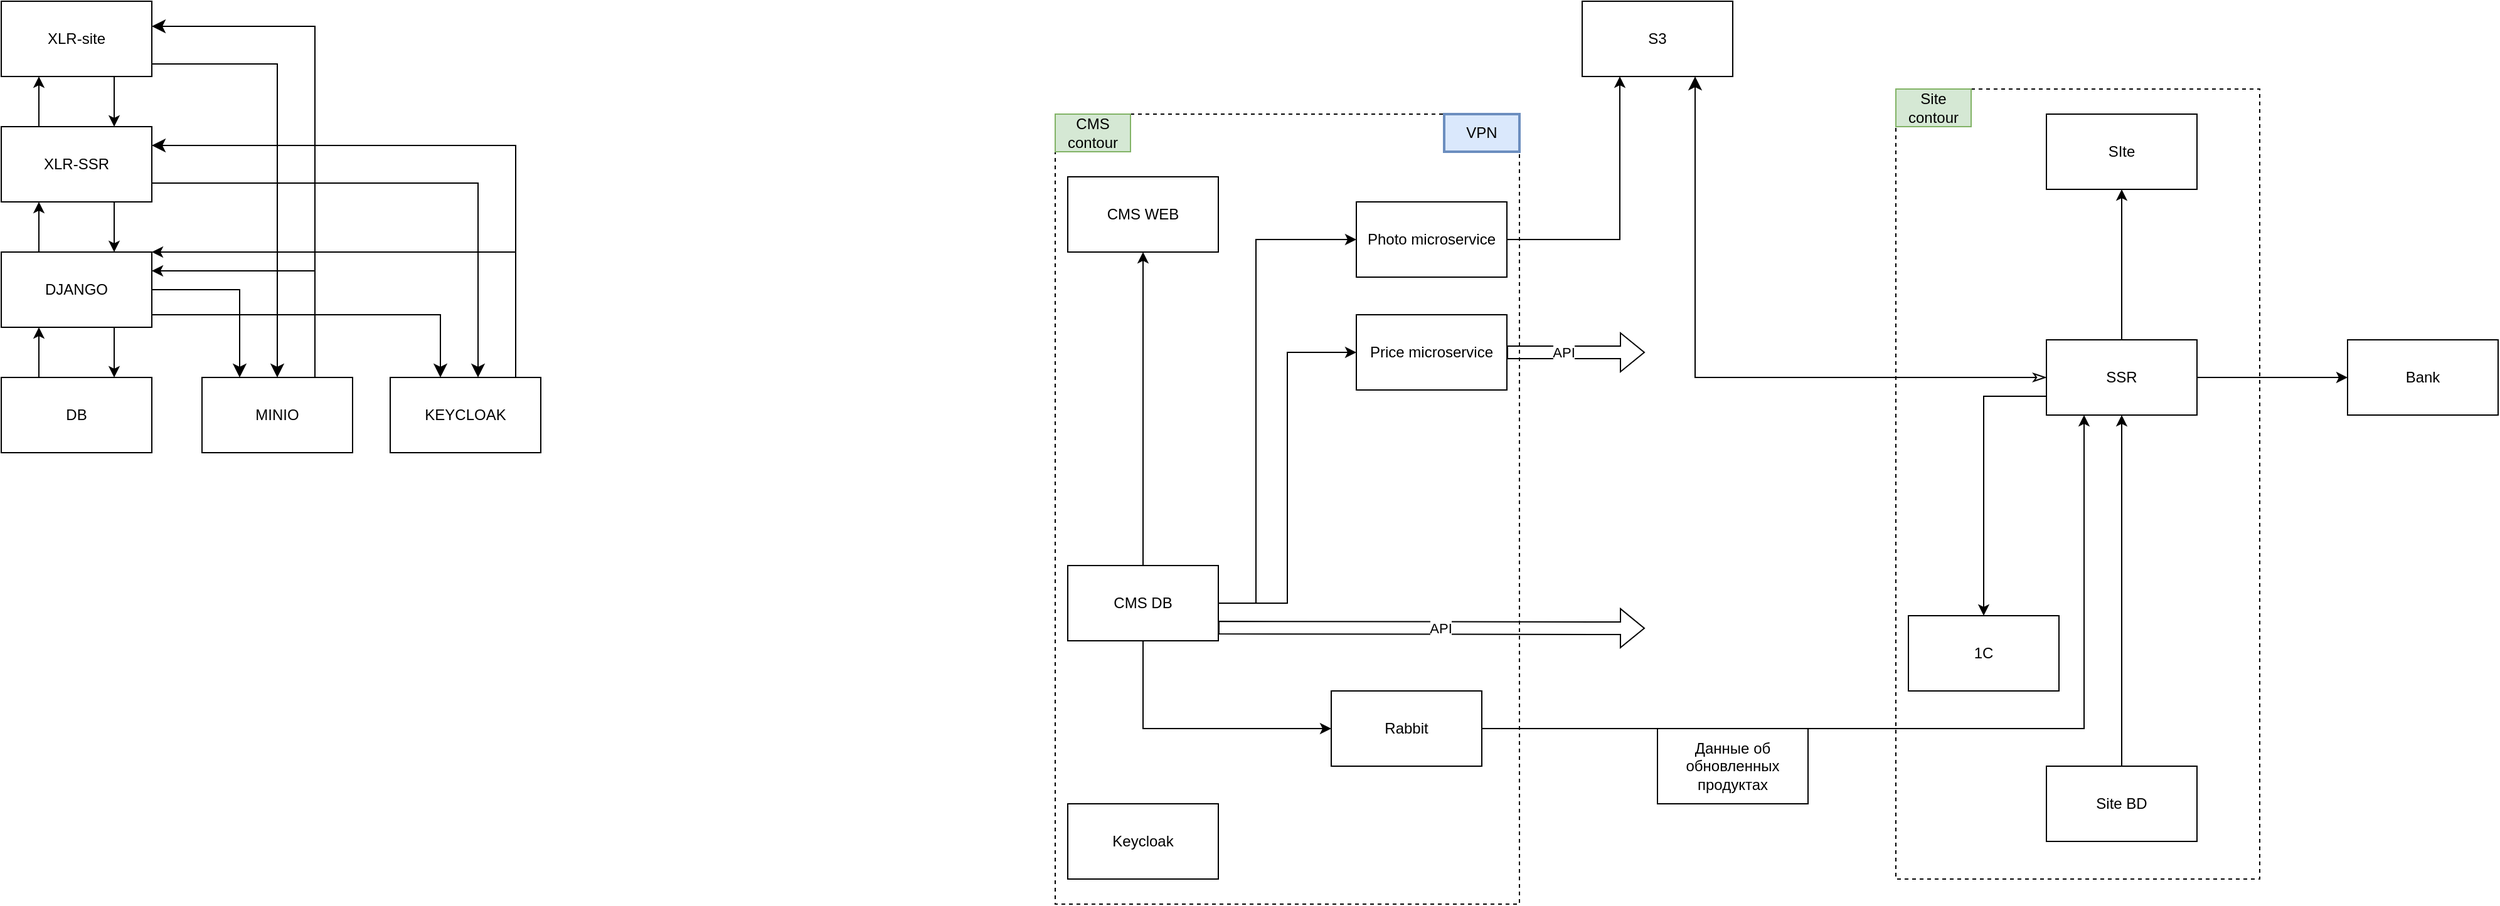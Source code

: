 <mxfile version="26.2.12">
  <diagram name="Page-1" id="HWctkDtoEcYup4UN3Rj1">
    <mxGraphModel dx="2278" dy="777" grid="1" gridSize="10" guides="1" tooltips="1" connect="1" arrows="1" fold="1" page="1" pageScale="1" pageWidth="850" pageHeight="1100" math="0" shadow="0">
      <root>
        <mxCell id="0" />
        <mxCell id="1" parent="0" />
        <mxCell id="YSWfjfeNU1-b-nc0KMfG-63" value="" style="rounded=0;whiteSpace=wrap;html=1;dashed=1;" vertex="1" parent="1">
          <mxGeometry x="690" y="90" width="290" height="630" as="geometry" />
        </mxCell>
        <mxCell id="YSWfjfeNU1-b-nc0KMfG-29" value="" style="rounded=0;whiteSpace=wrap;html=1;dashed=1;" vertex="1" parent="1">
          <mxGeometry x="20" y="110" width="370" height="630" as="geometry" />
        </mxCell>
        <mxCell id="YSWfjfeNU1-b-nc0KMfG-1" value="XLR-site" style="rounded=0;whiteSpace=wrap;html=1;" vertex="1" parent="1">
          <mxGeometry x="-820" y="20" width="120" height="60" as="geometry" />
        </mxCell>
        <mxCell id="YSWfjfeNU1-b-nc0KMfG-2" value="XLR-SSR" style="rounded=0;whiteSpace=wrap;html=1;" vertex="1" parent="1">
          <mxGeometry x="-820" y="120" width="120" height="60" as="geometry" />
        </mxCell>
        <mxCell id="YSWfjfeNU1-b-nc0KMfG-3" value="DJANGO" style="rounded=0;whiteSpace=wrap;html=1;" vertex="1" parent="1">
          <mxGeometry x="-820" y="220" width="120" height="60" as="geometry" />
        </mxCell>
        <mxCell id="YSWfjfeNU1-b-nc0KMfG-4" value="DB" style="rounded=0;whiteSpace=wrap;html=1;" vertex="1" parent="1">
          <mxGeometry x="-820" y="320" width="120" height="60" as="geometry" />
        </mxCell>
        <mxCell id="YSWfjfeNU1-b-nc0KMfG-5" value="MINIO" style="rounded=0;whiteSpace=wrap;html=1;" vertex="1" parent="1">
          <mxGeometry x="-660" y="320" width="120" height="60" as="geometry" />
        </mxCell>
        <mxCell id="YSWfjfeNU1-b-nc0KMfG-6" value="KEYCLOAK" style="rounded=0;whiteSpace=wrap;html=1;" vertex="1" parent="1">
          <mxGeometry x="-510" y="320" width="120" height="60" as="geometry" />
        </mxCell>
        <mxCell id="YSWfjfeNU1-b-nc0KMfG-7" value="" style="endArrow=classic;html=1;rounded=0;entryX=0.25;entryY=1;entryDx=0;entryDy=0;exitX=0.25;exitY=0;exitDx=0;exitDy=0;" edge="1" parent="1" source="YSWfjfeNU1-b-nc0KMfG-2" target="YSWfjfeNU1-b-nc0KMfG-1">
          <mxGeometry width="50" height="50" relative="1" as="geometry">
            <mxPoint x="-520" y="260" as="sourcePoint" />
            <mxPoint x="-470" y="210" as="targetPoint" />
          </mxGeometry>
        </mxCell>
        <mxCell id="YSWfjfeNU1-b-nc0KMfG-8" value="" style="endArrow=classic;html=1;rounded=0;entryX=0.75;entryY=0;entryDx=0;entryDy=0;exitX=0.75;exitY=1;exitDx=0;exitDy=0;" edge="1" parent="1" source="YSWfjfeNU1-b-nc0KMfG-1" target="YSWfjfeNU1-b-nc0KMfG-2">
          <mxGeometry width="50" height="50" relative="1" as="geometry">
            <mxPoint x="-780" y="130" as="sourcePoint" />
            <mxPoint x="-780" y="90" as="targetPoint" />
          </mxGeometry>
        </mxCell>
        <mxCell id="YSWfjfeNU1-b-nc0KMfG-10" value="" style="endArrow=classic;html=1;rounded=0;entryX=0.25;entryY=1;entryDx=0;entryDy=0;exitX=0.25;exitY=0;exitDx=0;exitDy=0;" edge="1" parent="1" source="YSWfjfeNU1-b-nc0KMfG-3" target="YSWfjfeNU1-b-nc0KMfG-2">
          <mxGeometry width="50" height="50" relative="1" as="geometry">
            <mxPoint x="-780" y="130" as="sourcePoint" />
            <mxPoint x="-780" y="90" as="targetPoint" />
          </mxGeometry>
        </mxCell>
        <mxCell id="YSWfjfeNU1-b-nc0KMfG-11" value="" style="endArrow=classic;html=1;rounded=0;entryX=0.75;entryY=0;entryDx=0;entryDy=0;exitX=0.75;exitY=1;exitDx=0;exitDy=0;" edge="1" parent="1">
          <mxGeometry width="50" height="50" relative="1" as="geometry">
            <mxPoint x="-730" y="180" as="sourcePoint" />
            <mxPoint x="-730" y="220" as="targetPoint" />
          </mxGeometry>
        </mxCell>
        <mxCell id="YSWfjfeNU1-b-nc0KMfG-13" value="" style="endArrow=classic;html=1;rounded=0;entryX=0.75;entryY=0;entryDx=0;entryDy=0;exitX=0.75;exitY=1;exitDx=0;exitDy=0;" edge="1" parent="1">
          <mxGeometry width="50" height="50" relative="1" as="geometry">
            <mxPoint x="-730" y="280" as="sourcePoint" />
            <mxPoint x="-730" y="320" as="targetPoint" />
          </mxGeometry>
        </mxCell>
        <mxCell id="YSWfjfeNU1-b-nc0KMfG-16" value="" style="endArrow=classic;html=1;rounded=0;entryX=0.25;entryY=1;entryDx=0;entryDy=0;exitX=0.25;exitY=0;exitDx=0;exitDy=0;" edge="1" parent="1" source="YSWfjfeNU1-b-nc0KMfG-4" target="YSWfjfeNU1-b-nc0KMfG-3">
          <mxGeometry width="50" height="50" relative="1" as="geometry">
            <mxPoint x="-780" y="230" as="sourcePoint" />
            <mxPoint x="-780" y="190" as="targetPoint" />
          </mxGeometry>
        </mxCell>
        <mxCell id="YSWfjfeNU1-b-nc0KMfG-18" value="" style="edgeStyle=elbowEdgeStyle;elbow=vertical;endArrow=classic;html=1;curved=0;rounded=0;endSize=8;startSize=8;entryX=0.5;entryY=0;entryDx=0;entryDy=0;" edge="1" parent="1" target="YSWfjfeNU1-b-nc0KMfG-5">
          <mxGeometry width="50" height="50" relative="1" as="geometry">
            <mxPoint x="-700" y="70" as="sourcePoint" />
            <mxPoint x="-570" y="320" as="targetPoint" />
            <Array as="points">
              <mxPoint x="-600" y="70" />
            </Array>
          </mxGeometry>
        </mxCell>
        <mxCell id="YSWfjfeNU1-b-nc0KMfG-19" value="" style="edgeStyle=elbowEdgeStyle;elbow=vertical;endArrow=classic;html=1;curved=0;rounded=0;endSize=8;startSize=8;exitX=1;exitY=0.25;exitDx=0;exitDy=0;entryX=0.25;entryY=0;entryDx=0;entryDy=0;" edge="1" parent="1" target="YSWfjfeNU1-b-nc0KMfG-5">
          <mxGeometry width="50" height="50" relative="1" as="geometry">
            <mxPoint x="-700" y="250" as="sourcePoint" />
            <mxPoint x="-570" y="435" as="targetPoint" />
            <Array as="points">
              <mxPoint x="-520" y="250" />
            </Array>
          </mxGeometry>
        </mxCell>
        <mxCell id="YSWfjfeNU1-b-nc0KMfG-20" value="" style="edgeStyle=elbowEdgeStyle;elbow=vertical;endArrow=classic;html=1;curved=0;rounded=0;endSize=8;startSize=8;exitX=0.75;exitY=0;exitDx=0;exitDy=0;" edge="1" parent="1" source="YSWfjfeNU1-b-nc0KMfG-5">
          <mxGeometry width="50" height="50" relative="1" as="geometry">
            <mxPoint x="-520" y="260" as="sourcePoint" />
            <mxPoint x="-700" y="40" as="targetPoint" />
            <Array as="points">
              <mxPoint x="-620" y="40" />
            </Array>
          </mxGeometry>
        </mxCell>
        <mxCell id="YSWfjfeNU1-b-nc0KMfG-22" value="" style="endArrow=classic;html=1;rounded=0;entryX=1;entryY=0.25;entryDx=0;entryDy=0;" edge="1" parent="1" target="YSWfjfeNU1-b-nc0KMfG-3">
          <mxGeometry width="50" height="50" relative="1" as="geometry">
            <mxPoint x="-570" y="235" as="sourcePoint" />
            <mxPoint x="-470" y="210" as="targetPoint" />
          </mxGeometry>
        </mxCell>
        <mxCell id="YSWfjfeNU1-b-nc0KMfG-23" value="" style="edgeStyle=elbowEdgeStyle;elbow=vertical;endArrow=classic;html=1;curved=0;rounded=0;endSize=8;startSize=8;entryX=0.5;entryY=0;entryDx=0;entryDy=0;exitX=1;exitY=0.75;exitDx=0;exitDy=0;" edge="1" parent="1" source="YSWfjfeNU1-b-nc0KMfG-2">
          <mxGeometry width="50" height="50" relative="1" as="geometry">
            <mxPoint x="-540" y="70" as="sourcePoint" />
            <mxPoint x="-440" y="320" as="targetPoint" />
            <Array as="points">
              <mxPoint x="-570" y="165" />
            </Array>
          </mxGeometry>
        </mxCell>
        <mxCell id="YSWfjfeNU1-b-nc0KMfG-24" value="" style="edgeStyle=elbowEdgeStyle;elbow=vertical;endArrow=classic;html=1;curved=0;rounded=0;endSize=8;startSize=8;entryX=0.25;entryY=0;entryDx=0;entryDy=0;exitX=1;exitY=0.75;exitDx=0;exitDy=0;" edge="1" parent="1" source="YSWfjfeNU1-b-nc0KMfG-3">
          <mxGeometry width="50" height="50" relative="1" as="geometry">
            <mxPoint x="-540" y="270" as="sourcePoint" />
            <mxPoint x="-470" y="320" as="targetPoint" />
            <Array as="points">
              <mxPoint x="-470" y="270" />
            </Array>
          </mxGeometry>
        </mxCell>
        <mxCell id="YSWfjfeNU1-b-nc0KMfG-25" value="" style="edgeStyle=elbowEdgeStyle;elbow=vertical;endArrow=classic;html=1;curved=0;rounded=0;endSize=8;startSize=8;exitX=0.75;exitY=0;exitDx=0;exitDy=0;entryX=1;entryY=0.25;entryDx=0;entryDy=0;" edge="1" parent="1" target="YSWfjfeNU1-b-nc0KMfG-2">
          <mxGeometry width="50" height="50" relative="1" as="geometry">
            <mxPoint x="-410" y="320" as="sourcePoint" />
            <mxPoint x="-540" y="40" as="targetPoint" />
            <Array as="points">
              <mxPoint x="-550" y="135" />
            </Array>
          </mxGeometry>
        </mxCell>
        <mxCell id="YSWfjfeNU1-b-nc0KMfG-26" value="" style="endArrow=classic;html=1;rounded=0;entryX=1;entryY=0;entryDx=0;entryDy=0;" edge="1" parent="1" target="YSWfjfeNU1-b-nc0KMfG-3">
          <mxGeometry width="50" height="50" relative="1" as="geometry">
            <mxPoint x="-410" y="220" as="sourcePoint" />
            <mxPoint x="-540" y="235" as="targetPoint" />
          </mxGeometry>
        </mxCell>
        <mxCell id="YSWfjfeNU1-b-nc0KMfG-34" style="edgeStyle=orthogonalEdgeStyle;rounded=0;orthogonalLoop=1;jettySize=auto;html=1;entryX=0;entryY=0.5;entryDx=0;entryDy=0;" edge="1" parent="1" source="YSWfjfeNU1-b-nc0KMfG-27" target="YSWfjfeNU1-b-nc0KMfG-33">
          <mxGeometry relative="1" as="geometry" />
        </mxCell>
        <mxCell id="YSWfjfeNU1-b-nc0KMfG-36" style="edgeStyle=orthogonalEdgeStyle;rounded=0;orthogonalLoop=1;jettySize=auto;html=1;entryX=0.5;entryY=1;entryDx=0;entryDy=0;" edge="1" parent="1" source="YSWfjfeNU1-b-nc0KMfG-27" target="YSWfjfeNU1-b-nc0KMfG-30">
          <mxGeometry relative="1" as="geometry" />
        </mxCell>
        <mxCell id="YSWfjfeNU1-b-nc0KMfG-37" style="edgeStyle=orthogonalEdgeStyle;rounded=0;orthogonalLoop=1;jettySize=auto;html=1;entryX=0;entryY=0.5;entryDx=0;entryDy=0;" edge="1" parent="1" source="YSWfjfeNU1-b-nc0KMfG-27" target="YSWfjfeNU1-b-nc0KMfG-31">
          <mxGeometry relative="1" as="geometry">
            <Array as="points">
              <mxPoint x="180" y="500" />
              <mxPoint x="180" y="210" />
            </Array>
          </mxGeometry>
        </mxCell>
        <mxCell id="YSWfjfeNU1-b-nc0KMfG-60" style="edgeStyle=orthogonalEdgeStyle;rounded=0;orthogonalLoop=1;jettySize=auto;html=1;entryX=0;entryY=0.5;entryDx=0;entryDy=0;" edge="1" parent="1" source="YSWfjfeNU1-b-nc0KMfG-27" target="YSWfjfeNU1-b-nc0KMfG-59">
          <mxGeometry relative="1" as="geometry">
            <Array as="points">
              <mxPoint x="90" y="600" />
            </Array>
          </mxGeometry>
        </mxCell>
        <mxCell id="YSWfjfeNU1-b-nc0KMfG-27" value="CMS DB" style="rounded=0;whiteSpace=wrap;html=1;" vertex="1" parent="1">
          <mxGeometry x="30" y="470" width="120" height="60" as="geometry" />
        </mxCell>
        <mxCell id="YSWfjfeNU1-b-nc0KMfG-45" value="" style="edgeStyle=orthogonalEdgeStyle;rounded=0;orthogonalLoop=1;jettySize=auto;html=1;" edge="1" parent="1" source="YSWfjfeNU1-b-nc0KMfG-28" target="YSWfjfeNU1-b-nc0KMfG-44">
          <mxGeometry relative="1" as="geometry">
            <Array as="points">
              <mxPoint x="870" y="690" />
            </Array>
          </mxGeometry>
        </mxCell>
        <mxCell id="YSWfjfeNU1-b-nc0KMfG-28" value="Site BD" style="rounded=0;whiteSpace=wrap;html=1;" vertex="1" parent="1">
          <mxGeometry x="810" y="630" width="120" height="60" as="geometry" />
        </mxCell>
        <mxCell id="YSWfjfeNU1-b-nc0KMfG-30" value="CMS WEB" style="rounded=0;whiteSpace=wrap;html=1;" vertex="1" parent="1">
          <mxGeometry x="30" y="160" width="120" height="60" as="geometry" />
        </mxCell>
        <mxCell id="YSWfjfeNU1-b-nc0KMfG-38" style="edgeStyle=orthogonalEdgeStyle;rounded=0;orthogonalLoop=1;jettySize=auto;html=1;entryX=0.25;entryY=1;entryDx=0;entryDy=0;" edge="1" parent="1" source="YSWfjfeNU1-b-nc0KMfG-31" target="YSWfjfeNU1-b-nc0KMfG-32">
          <mxGeometry relative="1" as="geometry" />
        </mxCell>
        <mxCell id="YSWfjfeNU1-b-nc0KMfG-31" value="Photo microservice" style="rounded=0;whiteSpace=wrap;html=1;" vertex="1" parent="1">
          <mxGeometry x="260" y="180" width="120" height="60" as="geometry" />
        </mxCell>
        <mxCell id="YSWfjfeNU1-b-nc0KMfG-32" value="S3" style="rounded=0;whiteSpace=wrap;html=1;" vertex="1" parent="1">
          <mxGeometry x="440" y="20" width="120" height="60" as="geometry" />
        </mxCell>
        <mxCell id="YSWfjfeNU1-b-nc0KMfG-33" value="Price microservice" style="rounded=0;whiteSpace=wrap;html=1;" vertex="1" parent="1">
          <mxGeometry x="260" y="270" width="120" height="60" as="geometry" />
        </mxCell>
        <mxCell id="YSWfjfeNU1-b-nc0KMfG-39" value="CMS contour" style="text;html=1;align=center;verticalAlign=middle;whiteSpace=wrap;rounded=0;fillColor=#d5e8d4;strokeColor=#82b366;" vertex="1" parent="1">
          <mxGeometry x="20" y="110" width="60" height="30" as="geometry" />
        </mxCell>
        <mxCell id="YSWfjfeNU1-b-nc0KMfG-40" value="VPN" style="text;html=1;align=center;verticalAlign=middle;whiteSpace=wrap;rounded=0;strokeWidth=2;fillColor=#dae8fc;strokeColor=#6c8ebf;" vertex="1" parent="1">
          <mxGeometry x="330" y="110" width="60" height="30" as="geometry" />
        </mxCell>
        <mxCell id="YSWfjfeNU1-b-nc0KMfG-43" value="" style="edgeStyle=elbowEdgeStyle;elbow=vertical;endArrow=classic;html=1;curved=0;rounded=0;endSize=8;startSize=8;startArrow=classicThin;startFill=0;entryX=0.75;entryY=1;entryDx=0;entryDy=0;" edge="1" parent="1" target="YSWfjfeNU1-b-nc0KMfG-32">
          <mxGeometry width="50" height="50" relative="1" as="geometry">
            <mxPoint x="810" y="320" as="sourcePoint" />
            <mxPoint x="530" y="100" as="targetPoint" />
            <Array as="points">
              <mxPoint x="670" y="320" />
            </Array>
          </mxGeometry>
        </mxCell>
        <mxCell id="YSWfjfeNU1-b-nc0KMfG-47" style="edgeStyle=orthogonalEdgeStyle;rounded=0;orthogonalLoop=1;jettySize=auto;html=1;entryX=0.5;entryY=1;entryDx=0;entryDy=0;" edge="1" parent="1" source="YSWfjfeNU1-b-nc0KMfG-44" target="YSWfjfeNU1-b-nc0KMfG-46">
          <mxGeometry relative="1" as="geometry" />
        </mxCell>
        <mxCell id="YSWfjfeNU1-b-nc0KMfG-50" style="edgeStyle=orthogonalEdgeStyle;rounded=0;orthogonalLoop=1;jettySize=auto;html=1;exitX=0;exitY=0.75;exitDx=0;exitDy=0;" edge="1" parent="1" source="YSWfjfeNU1-b-nc0KMfG-44" target="YSWfjfeNU1-b-nc0KMfG-48">
          <mxGeometry relative="1" as="geometry">
            <Array as="points">
              <mxPoint x="760" y="335" />
            </Array>
          </mxGeometry>
        </mxCell>
        <mxCell id="YSWfjfeNU1-b-nc0KMfG-66" style="edgeStyle=orthogonalEdgeStyle;rounded=0;orthogonalLoop=1;jettySize=auto;html=1;entryX=0;entryY=0.5;entryDx=0;entryDy=0;" edge="1" parent="1" source="YSWfjfeNU1-b-nc0KMfG-44" target="YSWfjfeNU1-b-nc0KMfG-65">
          <mxGeometry relative="1" as="geometry" />
        </mxCell>
        <mxCell id="YSWfjfeNU1-b-nc0KMfG-44" value="SSR" style="rounded=0;whiteSpace=wrap;html=1;" vertex="1" parent="1">
          <mxGeometry x="810" y="290" width="120" height="60" as="geometry" />
        </mxCell>
        <mxCell id="YSWfjfeNU1-b-nc0KMfG-46" value="SIte" style="rounded=0;whiteSpace=wrap;html=1;" vertex="1" parent="1">
          <mxGeometry x="810" y="110" width="120" height="60" as="geometry" />
        </mxCell>
        <mxCell id="YSWfjfeNU1-b-nc0KMfG-48" value="1C" style="rounded=0;whiteSpace=wrap;html=1;" vertex="1" parent="1">
          <mxGeometry x="700" y="510" width="120" height="60" as="geometry" />
        </mxCell>
        <mxCell id="YSWfjfeNU1-b-nc0KMfG-52" value="Keycloak" style="rounded=0;whiteSpace=wrap;html=1;" vertex="1" parent="1">
          <mxGeometry x="30" y="660" width="120" height="60" as="geometry" />
        </mxCell>
        <mxCell id="YSWfjfeNU1-b-nc0KMfG-55" value="" style="shape=flexArrow;endArrow=classic;html=1;rounded=0;exitX=1;exitY=0.5;exitDx=0;exitDy=0;" edge="1" parent="1" source="YSWfjfeNU1-b-nc0KMfG-33">
          <mxGeometry width="50" height="50" relative="1" as="geometry">
            <mxPoint x="380" y="310" as="sourcePoint" />
            <mxPoint x="490" y="300" as="targetPoint" />
          </mxGeometry>
        </mxCell>
        <mxCell id="YSWfjfeNU1-b-nc0KMfG-56" value="API" style="edgeLabel;html=1;align=center;verticalAlign=middle;resizable=0;points=[];" vertex="1" connectable="0" parent="YSWfjfeNU1-b-nc0KMfG-55">
          <mxGeometry x="0.145" y="-3" relative="1" as="geometry">
            <mxPoint x="-18" y="-3" as="offset" />
          </mxGeometry>
        </mxCell>
        <mxCell id="YSWfjfeNU1-b-nc0KMfG-57" value="" style="shape=flexArrow;endArrow=classic;html=1;rounded=0;exitX=1;exitY=0.5;exitDx=0;exitDy=0;" edge="1" parent="1">
          <mxGeometry width="50" height="50" relative="1" as="geometry">
            <mxPoint x="150" y="519.5" as="sourcePoint" />
            <mxPoint x="490" y="520" as="targetPoint" />
          </mxGeometry>
        </mxCell>
        <mxCell id="YSWfjfeNU1-b-nc0KMfG-58" value="API" style="edgeLabel;html=1;align=center;verticalAlign=middle;resizable=0;points=[];" vertex="1" connectable="0" parent="YSWfjfeNU1-b-nc0KMfG-57">
          <mxGeometry x="0.145" y="-3" relative="1" as="geometry">
            <mxPoint x="-18" y="-3" as="offset" />
          </mxGeometry>
        </mxCell>
        <mxCell id="YSWfjfeNU1-b-nc0KMfG-61" style="edgeStyle=orthogonalEdgeStyle;rounded=0;orthogonalLoop=1;jettySize=auto;html=1;entryX=0.25;entryY=1;entryDx=0;entryDy=0;" edge="1" parent="1" source="YSWfjfeNU1-b-nc0KMfG-59" target="YSWfjfeNU1-b-nc0KMfG-44">
          <mxGeometry relative="1" as="geometry" />
        </mxCell>
        <mxCell id="YSWfjfeNU1-b-nc0KMfG-59" value="Rabbit" style="rounded=0;whiteSpace=wrap;html=1;" vertex="1" parent="1">
          <mxGeometry x="240" y="570" width="120" height="60" as="geometry" />
        </mxCell>
        <mxCell id="YSWfjfeNU1-b-nc0KMfG-62" value="Данные об обновленных продуктах" style="rounded=0;whiteSpace=wrap;html=1;" vertex="1" parent="1">
          <mxGeometry x="500" y="600" width="120" height="60" as="geometry" />
        </mxCell>
        <mxCell id="YSWfjfeNU1-b-nc0KMfG-64" value="Site contour" style="text;html=1;align=center;verticalAlign=middle;whiteSpace=wrap;rounded=0;fillColor=#d5e8d4;strokeColor=#82b366;" vertex="1" parent="1">
          <mxGeometry x="690" y="90" width="60" height="30" as="geometry" />
        </mxCell>
        <mxCell id="YSWfjfeNU1-b-nc0KMfG-65" value="Bank" style="rounded=0;whiteSpace=wrap;html=1;" vertex="1" parent="1">
          <mxGeometry x="1050" y="290" width="120" height="60" as="geometry" />
        </mxCell>
      </root>
    </mxGraphModel>
  </diagram>
</mxfile>
